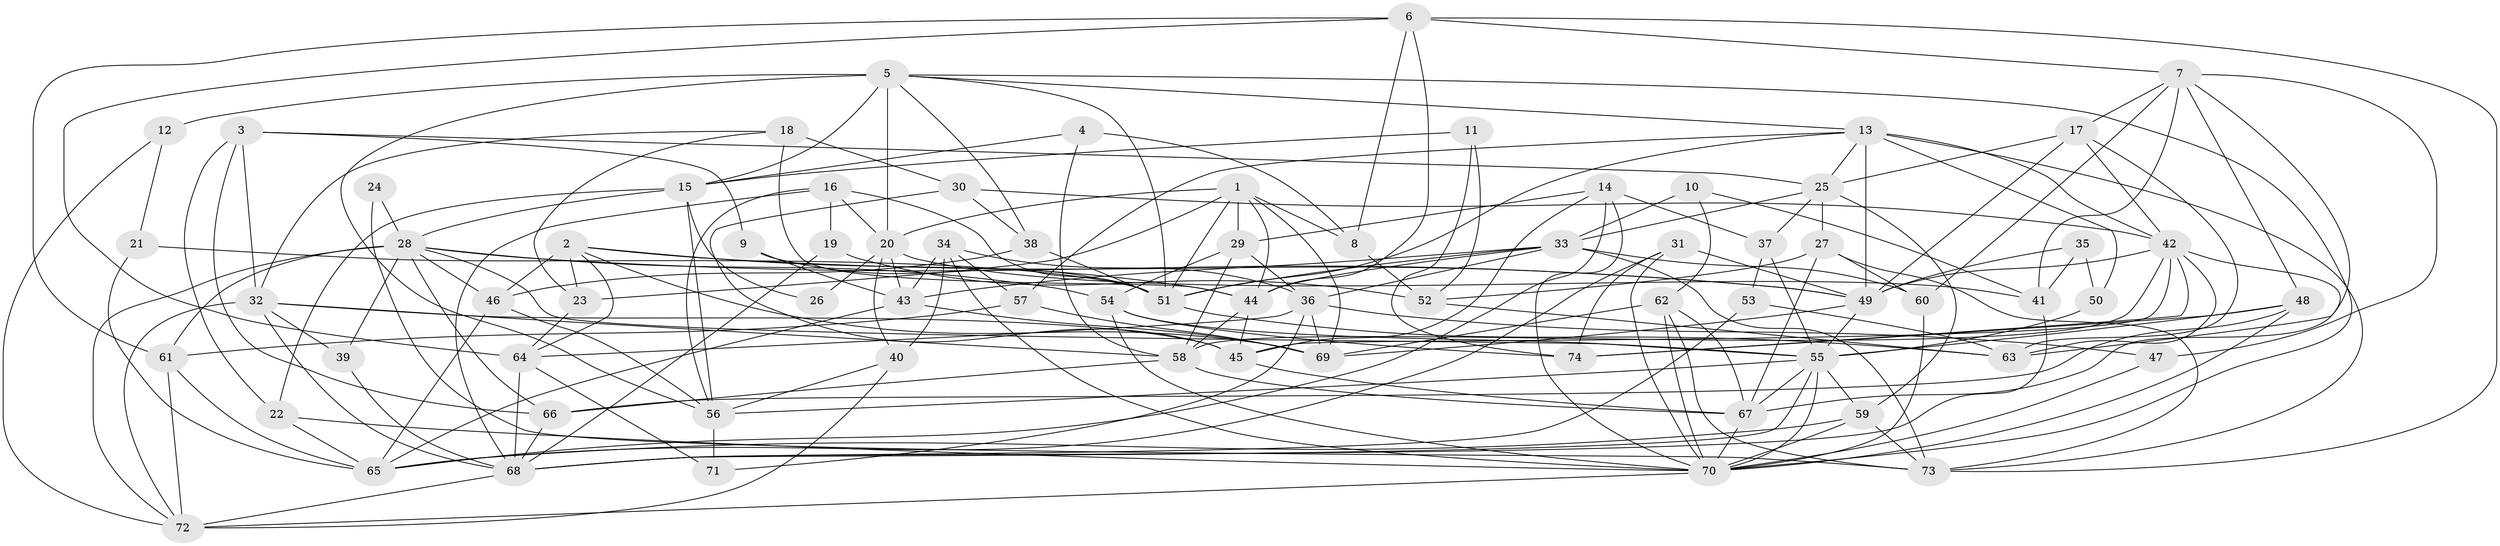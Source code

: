 // original degree distribution, {2: 0.08163265306122448, 6: 0.08843537414965986, 3: 0.3741496598639456, 5: 0.16326530612244897, 4: 0.23809523809523808, 7: 0.034013605442176874, 9: 0.013605442176870748, 8: 0.006802721088435374}
// Generated by graph-tools (version 1.1) at 2025/02/03/09/25 03:02:00]
// undirected, 74 vertices, 205 edges
graph export_dot {
graph [start="1"]
  node [color=gray90,style=filled];
  1;
  2;
  3;
  4;
  5;
  6;
  7;
  8;
  9;
  10;
  11;
  12;
  13;
  14;
  15;
  16;
  17;
  18;
  19;
  20;
  21;
  22;
  23;
  24;
  25;
  26;
  27;
  28;
  29;
  30;
  31;
  32;
  33;
  34;
  35;
  36;
  37;
  38;
  39;
  40;
  41;
  42;
  43;
  44;
  45;
  46;
  47;
  48;
  49;
  50;
  51;
  52;
  53;
  54;
  55;
  56;
  57;
  58;
  59;
  60;
  61;
  62;
  63;
  64;
  65;
  66;
  67;
  68;
  69;
  70;
  71;
  72;
  73;
  74;
  1 -- 8 [weight=1.0];
  1 -- 20 [weight=1.0];
  1 -- 23 [weight=1.0];
  1 -- 29 [weight=1.0];
  1 -- 44 [weight=1.0];
  1 -- 51 [weight=1.0];
  1 -- 69 [weight=1.0];
  2 -- 23 [weight=1.0];
  2 -- 44 [weight=1.0];
  2 -- 46 [weight=1.0];
  2 -- 49 [weight=1.0];
  2 -- 64 [weight=1.0];
  2 -- 69 [weight=1.0];
  3 -- 9 [weight=1.0];
  3 -- 22 [weight=1.0];
  3 -- 25 [weight=1.0];
  3 -- 32 [weight=1.0];
  3 -- 66 [weight=1.0];
  4 -- 8 [weight=1.0];
  4 -- 15 [weight=2.0];
  4 -- 58 [weight=1.0];
  5 -- 12 [weight=2.0];
  5 -- 13 [weight=1.0];
  5 -- 15 [weight=1.0];
  5 -- 20 [weight=1.0];
  5 -- 38 [weight=1.0];
  5 -- 51 [weight=1.0];
  5 -- 56 [weight=1.0];
  5 -- 70 [weight=1.0];
  6 -- 7 [weight=1.0];
  6 -- 8 [weight=1.0];
  6 -- 44 [weight=1.0];
  6 -- 61 [weight=1.0];
  6 -- 64 [weight=1.0];
  6 -- 73 [weight=1.0];
  7 -- 17 [weight=1.0];
  7 -- 41 [weight=1.0];
  7 -- 47 [weight=1.0];
  7 -- 48 [weight=1.0];
  7 -- 60 [weight=1.0];
  7 -- 63 [weight=1.0];
  8 -- 52 [weight=1.0];
  9 -- 43 [weight=1.0];
  9 -- 51 [weight=2.0];
  10 -- 33 [weight=2.0];
  10 -- 41 [weight=1.0];
  10 -- 62 [weight=1.0];
  11 -- 15 [weight=1.0];
  11 -- 52 [weight=1.0];
  11 -- 74 [weight=1.0];
  12 -- 21 [weight=1.0];
  12 -- 72 [weight=1.0];
  13 -- 25 [weight=1.0];
  13 -- 42 [weight=2.0];
  13 -- 49 [weight=1.0];
  13 -- 50 [weight=1.0];
  13 -- 51 [weight=1.0];
  13 -- 57 [weight=1.0];
  13 -- 73 [weight=1.0];
  14 -- 29 [weight=1.0];
  14 -- 37 [weight=1.0];
  14 -- 45 [weight=1.0];
  14 -- 65 [weight=1.0];
  14 -- 70 [weight=1.0];
  15 -- 22 [weight=1.0];
  15 -- 26 [weight=1.0];
  15 -- 28 [weight=1.0];
  15 -- 56 [weight=1.0];
  16 -- 19 [weight=1.0];
  16 -- 20 [weight=1.0];
  16 -- 51 [weight=1.0];
  16 -- 56 [weight=1.0];
  16 -- 68 [weight=1.0];
  17 -- 25 [weight=1.0];
  17 -- 42 [weight=1.0];
  17 -- 49 [weight=1.0];
  17 -- 63 [weight=1.0];
  18 -- 23 [weight=1.0];
  18 -- 30 [weight=1.0];
  18 -- 32 [weight=1.0];
  18 -- 44 [weight=2.0];
  19 -- 52 [weight=1.0];
  19 -- 68 [weight=1.0];
  20 -- 26 [weight=1.0];
  20 -- 40 [weight=1.0];
  20 -- 41 [weight=1.0];
  20 -- 43 [weight=1.0];
  21 -- 51 [weight=1.0];
  21 -- 65 [weight=1.0];
  22 -- 65 [weight=1.0];
  22 -- 70 [weight=1.0];
  23 -- 64 [weight=1.0];
  24 -- 28 [weight=1.0];
  24 -- 73 [weight=2.0];
  25 -- 27 [weight=1.0];
  25 -- 33 [weight=1.0];
  25 -- 37 [weight=1.0];
  25 -- 59 [weight=1.0];
  27 -- 52 [weight=1.0];
  27 -- 60 [weight=1.0];
  27 -- 67 [weight=1.0];
  27 -- 73 [weight=1.0];
  28 -- 39 [weight=1.0];
  28 -- 46 [weight=1.0];
  28 -- 49 [weight=1.0];
  28 -- 54 [weight=1.0];
  28 -- 55 [weight=1.0];
  28 -- 61 [weight=1.0];
  28 -- 66 [weight=1.0];
  28 -- 72 [weight=1.0];
  29 -- 36 [weight=1.0];
  29 -- 54 [weight=1.0];
  29 -- 58 [weight=1.0];
  30 -- 38 [weight=1.0];
  30 -- 42 [weight=1.0];
  30 -- 45 [weight=1.0];
  31 -- 49 [weight=1.0];
  31 -- 65 [weight=1.0];
  31 -- 70 [weight=1.0];
  31 -- 74 [weight=1.0];
  32 -- 39 [weight=1.0];
  32 -- 45 [weight=1.0];
  32 -- 58 [weight=1.0];
  32 -- 68 [weight=1.0];
  32 -- 72 [weight=1.0];
  33 -- 36 [weight=1.0];
  33 -- 43 [weight=1.0];
  33 -- 44 [weight=1.0];
  33 -- 51 [weight=1.0];
  33 -- 60 [weight=1.0];
  33 -- 73 [weight=1.0];
  34 -- 36 [weight=2.0];
  34 -- 40 [weight=1.0];
  34 -- 43 [weight=1.0];
  34 -- 57 [weight=1.0];
  34 -- 70 [weight=1.0];
  35 -- 41 [weight=1.0];
  35 -- 49 [weight=1.0];
  35 -- 50 [weight=1.0];
  36 -- 47 [weight=2.0];
  36 -- 64 [weight=1.0];
  36 -- 69 [weight=1.0];
  36 -- 71 [weight=1.0];
  37 -- 53 [weight=1.0];
  37 -- 55 [weight=1.0];
  38 -- 46 [weight=1.0];
  38 -- 51 [weight=1.0];
  39 -- 68 [weight=1.0];
  40 -- 56 [weight=1.0];
  40 -- 72 [weight=1.0];
  41 -- 68 [weight=1.0];
  42 -- 45 [weight=1.0];
  42 -- 49 [weight=1.0];
  42 -- 58 [weight=1.0];
  42 -- 63 [weight=1.0];
  42 -- 67 [weight=1.0];
  42 -- 74 [weight=1.0];
  43 -- 65 [weight=1.0];
  43 -- 69 [weight=1.0];
  44 -- 45 [weight=1.0];
  44 -- 58 [weight=1.0];
  45 -- 67 [weight=1.0];
  46 -- 56 [weight=1.0];
  46 -- 65 [weight=1.0];
  47 -- 70 [weight=1.0];
  48 -- 55 [weight=1.0];
  48 -- 66 [weight=1.0];
  48 -- 70 [weight=1.0];
  48 -- 74 [weight=1.0];
  49 -- 55 [weight=1.0];
  49 -- 69 [weight=1.0];
  50 -- 55 [weight=1.0];
  51 -- 63 [weight=2.0];
  52 -- 63 [weight=1.0];
  53 -- 63 [weight=1.0];
  53 -- 68 [weight=1.0];
  54 -- 55 [weight=2.0];
  54 -- 70 [weight=1.0];
  54 -- 74 [weight=2.0];
  55 -- 56 [weight=2.0];
  55 -- 59 [weight=1.0];
  55 -- 67 [weight=1.0];
  55 -- 68 [weight=1.0];
  55 -- 70 [weight=1.0];
  56 -- 71 [weight=1.0];
  57 -- 61 [weight=1.0];
  57 -- 69 [weight=1.0];
  58 -- 66 [weight=1.0];
  58 -- 67 [weight=1.0];
  59 -- 65 [weight=1.0];
  59 -- 70 [weight=1.0];
  59 -- 73 [weight=1.0];
  60 -- 70 [weight=1.0];
  61 -- 65 [weight=1.0];
  61 -- 72 [weight=1.0];
  62 -- 67 [weight=1.0];
  62 -- 69 [weight=1.0];
  62 -- 70 [weight=1.0];
  62 -- 73 [weight=1.0];
  64 -- 68 [weight=1.0];
  64 -- 71 [weight=1.0];
  66 -- 68 [weight=1.0];
  67 -- 70 [weight=1.0];
  68 -- 72 [weight=1.0];
  70 -- 72 [weight=1.0];
}
